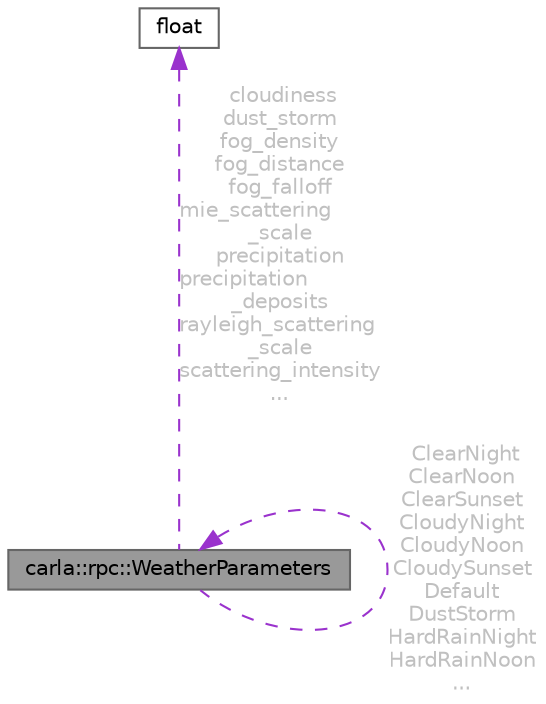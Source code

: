 digraph "carla::rpc::WeatherParameters"
{
 // INTERACTIVE_SVG=YES
 // LATEX_PDF_SIZE
  bgcolor="transparent";
  edge [fontname=Helvetica,fontsize=10,labelfontname=Helvetica,labelfontsize=10];
  node [fontname=Helvetica,fontsize=10,shape=box,height=0.2,width=0.4];
  Node1 [id="Node000001",label="carla::rpc::WeatherParameters",height=0.2,width=0.4,color="gray40", fillcolor="grey60", style="filled", fontcolor="black",tooltip=" "];
  Node1 -> Node1 [id="edge1_Node000001_Node000001",dir="back",color="darkorchid3",style="dashed",tooltip=" ",label=" ClearNight\nClearNoon\nClearSunset\nCloudyNight\nCloudyNoon\nCloudySunset\nDefault\nDustStorm\nHardRainNight\nHardRainNoon\n...",fontcolor="grey" ];
  Node2 -> Node1 [id="edge2_Node000001_Node000002",dir="back",color="darkorchid3",style="dashed",tooltip=" ",label=" cloudiness\ndust_storm\nfog_density\nfog_distance\nfog_falloff\nmie_scattering\l_scale\nprecipitation\nprecipitation\l_deposits\nrayleigh_scattering\l_scale\nscattering_intensity\n...",fontcolor="grey" ];
  Node2 [id="Node000002",label="float",height=0.2,width=0.4,color="gray40", fillcolor="white", style="filled",tooltip=" "];
}

